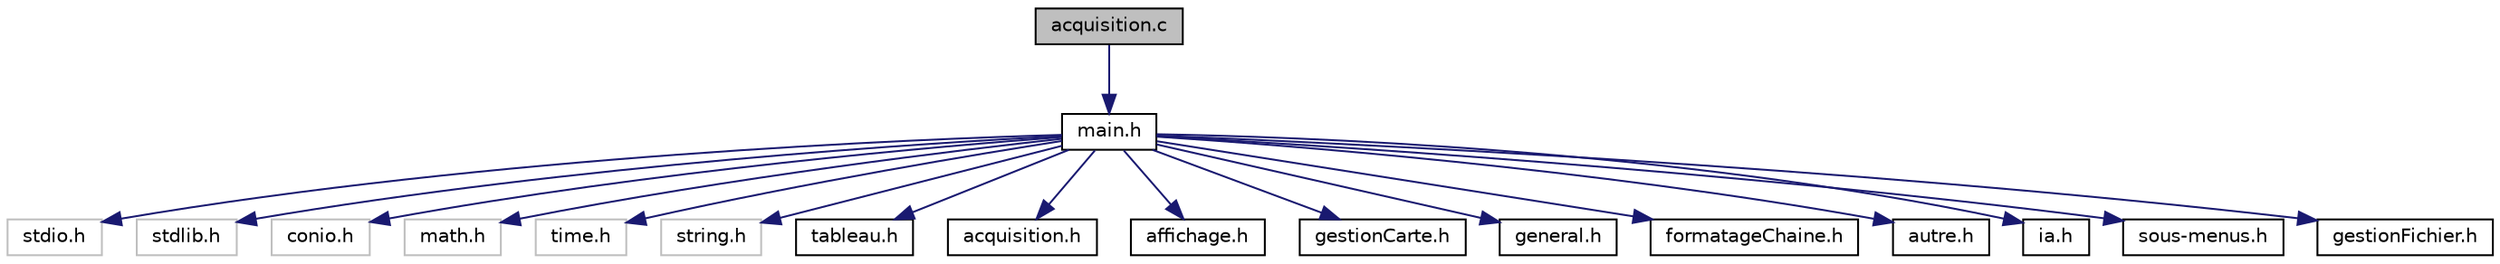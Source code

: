 digraph "acquisition.c"
{
 // LATEX_PDF_SIZE
  edge [fontname="Helvetica",fontsize="10",labelfontname="Helvetica",labelfontsize="10"];
  node [fontname="Helvetica",fontsize="10",shape=record];
  Node1 [label="acquisition.c",height=0.2,width=0.4,color="black", fillcolor="grey75", style="filled", fontcolor="black",tooltip="ficher contenant les fonctions relative a l'acquisirion"];
  Node1 -> Node2 [color="midnightblue",fontsize="10",style="solid"];
  Node2 [label="main.h",height=0.2,width=0.4,color="black", fillcolor="white", style="filled",URL="$main_8h_source.html",tooltip=" "];
  Node2 -> Node3 [color="midnightblue",fontsize="10",style="solid"];
  Node3 [label="stdio.h",height=0.2,width=0.4,color="grey75", fillcolor="white", style="filled",tooltip=" "];
  Node2 -> Node4 [color="midnightblue",fontsize="10",style="solid"];
  Node4 [label="stdlib.h",height=0.2,width=0.4,color="grey75", fillcolor="white", style="filled",tooltip=" "];
  Node2 -> Node5 [color="midnightblue",fontsize="10",style="solid"];
  Node5 [label="conio.h",height=0.2,width=0.4,color="grey75", fillcolor="white", style="filled",tooltip=" "];
  Node2 -> Node6 [color="midnightblue",fontsize="10",style="solid"];
  Node6 [label="math.h",height=0.2,width=0.4,color="grey75", fillcolor="white", style="filled",tooltip=" "];
  Node2 -> Node7 [color="midnightblue",fontsize="10",style="solid"];
  Node7 [label="time.h",height=0.2,width=0.4,color="grey75", fillcolor="white", style="filled",tooltip=" "];
  Node2 -> Node8 [color="midnightblue",fontsize="10",style="solid"];
  Node8 [label="string.h",height=0.2,width=0.4,color="grey75", fillcolor="white", style="filled",tooltip=" "];
  Node2 -> Node9 [color="midnightblue",fontsize="10",style="solid"];
  Node9 [label="tableau.h",height=0.2,width=0.4,color="black", fillcolor="white", style="filled",URL="$tableau_8h_source.html",tooltip=" "];
  Node2 -> Node10 [color="midnightblue",fontsize="10",style="solid"];
  Node10 [label="acquisition.h",height=0.2,width=0.4,color="black", fillcolor="white", style="filled",URL="$acquisition_8h_source.html",tooltip=" "];
  Node2 -> Node11 [color="midnightblue",fontsize="10",style="solid"];
  Node11 [label="affichage.h",height=0.2,width=0.4,color="black", fillcolor="white", style="filled",URL="$affichage_8h_source.html",tooltip=" "];
  Node2 -> Node12 [color="midnightblue",fontsize="10",style="solid"];
  Node12 [label="gestionCarte.h",height=0.2,width=0.4,color="black", fillcolor="white", style="filled",URL="$gestion_carte_8h_source.html",tooltip=" "];
  Node2 -> Node13 [color="midnightblue",fontsize="10",style="solid"];
  Node13 [label="general.h",height=0.2,width=0.4,color="black", fillcolor="white", style="filled",URL="$general_8h_source.html",tooltip=" "];
  Node2 -> Node14 [color="midnightblue",fontsize="10",style="solid"];
  Node14 [label="formatageChaine.h",height=0.2,width=0.4,color="black", fillcolor="white", style="filled",URL="$formatage_chaine_8h_source.html",tooltip=" "];
  Node2 -> Node15 [color="midnightblue",fontsize="10",style="solid"];
  Node15 [label="autre.h",height=0.2,width=0.4,color="black", fillcolor="white", style="filled",URL="$autre_8h_source.html",tooltip=" "];
  Node2 -> Node16 [color="midnightblue",fontsize="10",style="solid"];
  Node16 [label="ia.h",height=0.2,width=0.4,color="black", fillcolor="white", style="filled",URL="$ia_8h_source.html",tooltip=" "];
  Node2 -> Node17 [color="midnightblue",fontsize="10",style="solid"];
  Node17 [label="sous-menus.h",height=0.2,width=0.4,color="black", fillcolor="white", style="filled",URL="$sous-menus_8h_source.html",tooltip=" "];
  Node2 -> Node18 [color="midnightblue",fontsize="10",style="solid"];
  Node18 [label="gestionFichier.h",height=0.2,width=0.4,color="black", fillcolor="white", style="filled",URL="$gestion_fichier_8h_source.html",tooltip=" "];
}
